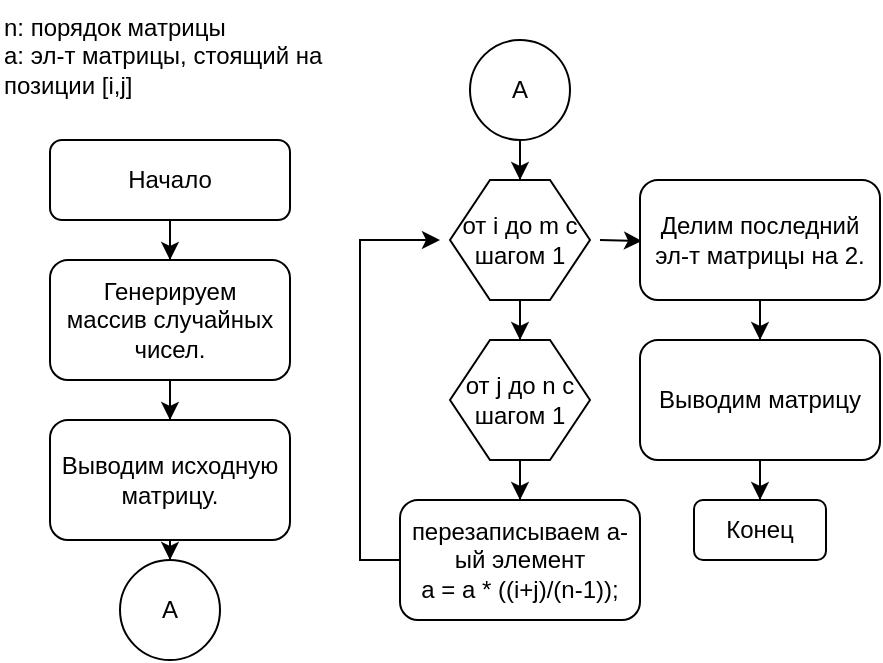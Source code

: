 <mxfile version="21.1.1" type="github">
  <diagram id="C5RBs43oDa-KdzZeNtuy" name="Page-1">
    <mxGraphModel dx="819" dy="455" grid="1" gridSize="10" guides="1" tooltips="1" connect="1" arrows="1" fold="1" page="1" pageScale="1" pageWidth="827" pageHeight="1169" math="0" shadow="0">
      <root>
        <mxCell id="WIyWlLk6GJQsqaUBKTNV-0" />
        <mxCell id="WIyWlLk6GJQsqaUBKTNV-1" parent="WIyWlLk6GJQsqaUBKTNV-0" />
        <mxCell id="EkdHyOvBxnh9aAiLOI_5-0" value="" style="edgeStyle=orthogonalEdgeStyle;rounded=0;orthogonalLoop=1;jettySize=auto;html=1;" parent="WIyWlLk6GJQsqaUBKTNV-1" source="EkdHyOvBxnh9aAiLOI_5-1" target="EkdHyOvBxnh9aAiLOI_5-3" edge="1">
          <mxGeometry relative="1" as="geometry" />
        </mxCell>
        <mxCell id="EkdHyOvBxnh9aAiLOI_5-1" value="Начало" style="rounded=1;whiteSpace=wrap;html=1;fontSize=12;glass=0;strokeWidth=1;shadow=0;" parent="WIyWlLk6GJQsqaUBKTNV-1" vertex="1">
          <mxGeometry x="175" y="130" width="120" height="40" as="geometry" />
        </mxCell>
        <mxCell id="EkdHyOvBxnh9aAiLOI_5-2" value="" style="edgeStyle=orthogonalEdgeStyle;rounded=0;orthogonalLoop=1;jettySize=auto;html=1;" parent="WIyWlLk6GJQsqaUBKTNV-1" source="EkdHyOvBxnh9aAiLOI_5-3" target="EkdHyOvBxnh9aAiLOI_5-5" edge="1">
          <mxGeometry relative="1" as="geometry" />
        </mxCell>
        <mxCell id="EkdHyOvBxnh9aAiLOI_5-3" value="&lt;div&gt;Генерируем&lt;/div&gt;&lt;div&gt;массив случайных&lt;/div&gt;&lt;div&gt;чисел.&lt;br&gt;&lt;/div&gt;" style="whiteSpace=wrap;html=1;rounded=1;glass=0;strokeWidth=1;shadow=0;" parent="WIyWlLk6GJQsqaUBKTNV-1" vertex="1">
          <mxGeometry x="175" y="190" width="120" height="60" as="geometry" />
        </mxCell>
        <mxCell id="EkdHyOvBxnh9aAiLOI_5-4" value="" style="edgeStyle=orthogonalEdgeStyle;rounded=0;orthogonalLoop=1;jettySize=auto;html=1;" parent="WIyWlLk6GJQsqaUBKTNV-1" source="EkdHyOvBxnh9aAiLOI_5-5" target="EkdHyOvBxnh9aAiLOI_5-15" edge="1">
          <mxGeometry relative="1" as="geometry" />
        </mxCell>
        <mxCell id="EkdHyOvBxnh9aAiLOI_5-5" value="&lt;div&gt;Выводим исходную матрицу.&lt;/div&gt;" style="whiteSpace=wrap;html=1;rounded=1;glass=0;strokeWidth=1;shadow=0;" parent="WIyWlLk6GJQsqaUBKTNV-1" vertex="1">
          <mxGeometry x="175" y="270" width="120" height="60" as="geometry" />
        </mxCell>
        <mxCell id="EkdHyOvBxnh9aAiLOI_5-6" value="" style="edgeStyle=orthogonalEdgeStyle;rounded=0;orthogonalLoop=1;jettySize=auto;html=1;" parent="WIyWlLk6GJQsqaUBKTNV-1" edge="1">
          <mxGeometry relative="1" as="geometry">
            <mxPoint x="410" y="220" as="targetPoint" />
            <mxPoint x="410" y="220" as="sourcePoint" />
          </mxGeometry>
        </mxCell>
        <mxCell id="EkdHyOvBxnh9aAiLOI_5-21" value="" style="edgeStyle=orthogonalEdgeStyle;rounded=0;orthogonalLoop=1;jettySize=auto;html=1;" parent="WIyWlLk6GJQsqaUBKTNV-1" target="EkdHyOvBxnh9aAiLOI_5-20" edge="1">
          <mxGeometry relative="1" as="geometry">
            <mxPoint x="450" y="180" as="sourcePoint" />
          </mxGeometry>
        </mxCell>
        <mxCell id="EkdHyOvBxnh9aAiLOI_5-9" value="&lt;div&gt;n: порядок матрицы&lt;/div&gt;&lt;div&gt;a: эл-т матрицы, стоящий на позиции [i,j]&lt;br&gt;&lt;/div&gt;" style="text;whiteSpace=wrap;html=1;" parent="WIyWlLk6GJQsqaUBKTNV-1" vertex="1">
          <mxGeometry x="150" y="60" width="185" height="65" as="geometry" />
        </mxCell>
        <mxCell id="EkdHyOvBxnh9aAiLOI_5-13" value="&lt;div&gt;перезаписываем a-ый элемент&lt;/div&gt;&lt;div&gt;a = a * ((i+j)/(n-1));&lt;/div&gt;" style="whiteSpace=wrap;html=1;rounded=1;glass=0;strokeWidth=1;shadow=0;" parent="WIyWlLk6GJQsqaUBKTNV-1" vertex="1">
          <mxGeometry x="350" y="310" width="120" height="60" as="geometry" />
        </mxCell>
        <mxCell id="EkdHyOvBxnh9aAiLOI_5-14" value="" style="endArrow=classic;html=1;rounded=0;entryX=0;entryY=0.5;entryDx=0;entryDy=0;exitX=0;exitY=0.5;exitDx=0;exitDy=0;" parent="WIyWlLk6GJQsqaUBKTNV-1" source="EkdHyOvBxnh9aAiLOI_5-13" edge="1">
          <mxGeometry width="50" height="50" relative="1" as="geometry">
            <mxPoint x="355" y="325" as="sourcePoint" />
            <mxPoint x="370" y="180" as="targetPoint" />
            <Array as="points">
              <mxPoint x="330" y="340" />
              <mxPoint x="330" y="180" />
            </Array>
          </mxGeometry>
        </mxCell>
        <mxCell id="EkdHyOvBxnh9aAiLOI_5-15" value="A" style="ellipse;whiteSpace=wrap;html=1;rounded=1;glass=0;strokeWidth=1;shadow=0;" parent="WIyWlLk6GJQsqaUBKTNV-1" vertex="1">
          <mxGeometry x="210" y="340" width="50" height="50" as="geometry" />
        </mxCell>
        <mxCell id="EkdHyOvBxnh9aAiLOI_5-16" value="" style="edgeStyle=orthogonalEdgeStyle;rounded=0;orthogonalLoop=1;jettySize=auto;html=1;entryX=0.5;entryY=0;entryDx=0;entryDy=0;" parent="WIyWlLk6GJQsqaUBKTNV-1" source="EkdHyOvBxnh9aAiLOI_5-17" target="AchXT7MokOYVrz_RC3OD-0" edge="1">
          <mxGeometry relative="1" as="geometry">
            <mxPoint x="410" y="140" as="targetPoint" />
          </mxGeometry>
        </mxCell>
        <mxCell id="EkdHyOvBxnh9aAiLOI_5-17" value="A" style="ellipse;whiteSpace=wrap;html=1;rounded=1;glass=0;strokeWidth=1;shadow=0;" parent="WIyWlLk6GJQsqaUBKTNV-1" vertex="1">
          <mxGeometry x="385" y="80" width="50" height="50" as="geometry" />
        </mxCell>
        <mxCell id="EkdHyOvBxnh9aAiLOI_5-18" value="&lt;div&gt;Конец&lt;/div&gt;" style="whiteSpace=wrap;html=1;rounded=1;glass=0;strokeWidth=1;shadow=0;" parent="WIyWlLk6GJQsqaUBKTNV-1" vertex="1">
          <mxGeometry x="497" y="310" width="66" height="30" as="geometry" />
        </mxCell>
        <mxCell id="EkdHyOvBxnh9aAiLOI_5-24" value="" style="edgeStyle=orthogonalEdgeStyle;rounded=0;orthogonalLoop=1;jettySize=auto;html=1;" parent="WIyWlLk6GJQsqaUBKTNV-1" source="EkdHyOvBxnh9aAiLOI_5-20" target="EkdHyOvBxnh9aAiLOI_5-23" edge="1">
          <mxGeometry relative="1" as="geometry" />
        </mxCell>
        <mxCell id="EkdHyOvBxnh9aAiLOI_5-20" value="Делим последний эл-т матрицы на 2." style="whiteSpace=wrap;html=1;rounded=1;glass=0;strokeWidth=1;shadow=0;" parent="WIyWlLk6GJQsqaUBKTNV-1" vertex="1">
          <mxGeometry x="470" y="150" width="120" height="60" as="geometry" />
        </mxCell>
        <mxCell id="EkdHyOvBxnh9aAiLOI_5-25" value="" style="edgeStyle=orthogonalEdgeStyle;rounded=0;orthogonalLoop=1;jettySize=auto;html=1;" parent="WIyWlLk6GJQsqaUBKTNV-1" source="EkdHyOvBxnh9aAiLOI_5-23" target="EkdHyOvBxnh9aAiLOI_5-18" edge="1">
          <mxGeometry relative="1" as="geometry" />
        </mxCell>
        <mxCell id="EkdHyOvBxnh9aAiLOI_5-23" value="Выводим матрицу" style="whiteSpace=wrap;html=1;rounded=1;glass=0;strokeWidth=1;shadow=0;" parent="WIyWlLk6GJQsqaUBKTNV-1" vertex="1">
          <mxGeometry x="470" y="230" width="120" height="60" as="geometry" />
        </mxCell>
        <mxCell id="AchXT7MokOYVrz_RC3OD-2" value="" style="edgeStyle=orthogonalEdgeStyle;rounded=0;orthogonalLoop=1;jettySize=auto;html=1;" edge="1" parent="WIyWlLk6GJQsqaUBKTNV-1" source="AchXT7MokOYVrz_RC3OD-0" target="AchXT7MokOYVrz_RC3OD-1">
          <mxGeometry relative="1" as="geometry" />
        </mxCell>
        <mxCell id="AchXT7MokOYVrz_RC3OD-0" value="от i до m с шагом 1" style="shape=hexagon;perimeter=hexagonPerimeter2;whiteSpace=wrap;html=1;fixedSize=1;" vertex="1" parent="WIyWlLk6GJQsqaUBKTNV-1">
          <mxGeometry x="375" y="150" width="70" height="60" as="geometry" />
        </mxCell>
        <mxCell id="AchXT7MokOYVrz_RC3OD-3" value="" style="edgeStyle=orthogonalEdgeStyle;rounded=0;orthogonalLoop=1;jettySize=auto;html=1;" edge="1" parent="WIyWlLk6GJQsqaUBKTNV-1" source="AchXT7MokOYVrz_RC3OD-1" target="EkdHyOvBxnh9aAiLOI_5-13">
          <mxGeometry relative="1" as="geometry" />
        </mxCell>
        <mxCell id="AchXT7MokOYVrz_RC3OD-1" value="от j до n с шагом 1" style="shape=hexagon;perimeter=hexagonPerimeter2;whiteSpace=wrap;html=1;fixedSize=1;" vertex="1" parent="WIyWlLk6GJQsqaUBKTNV-1">
          <mxGeometry x="375" y="230" width="70" height="60" as="geometry" />
        </mxCell>
      </root>
    </mxGraphModel>
  </diagram>
</mxfile>
